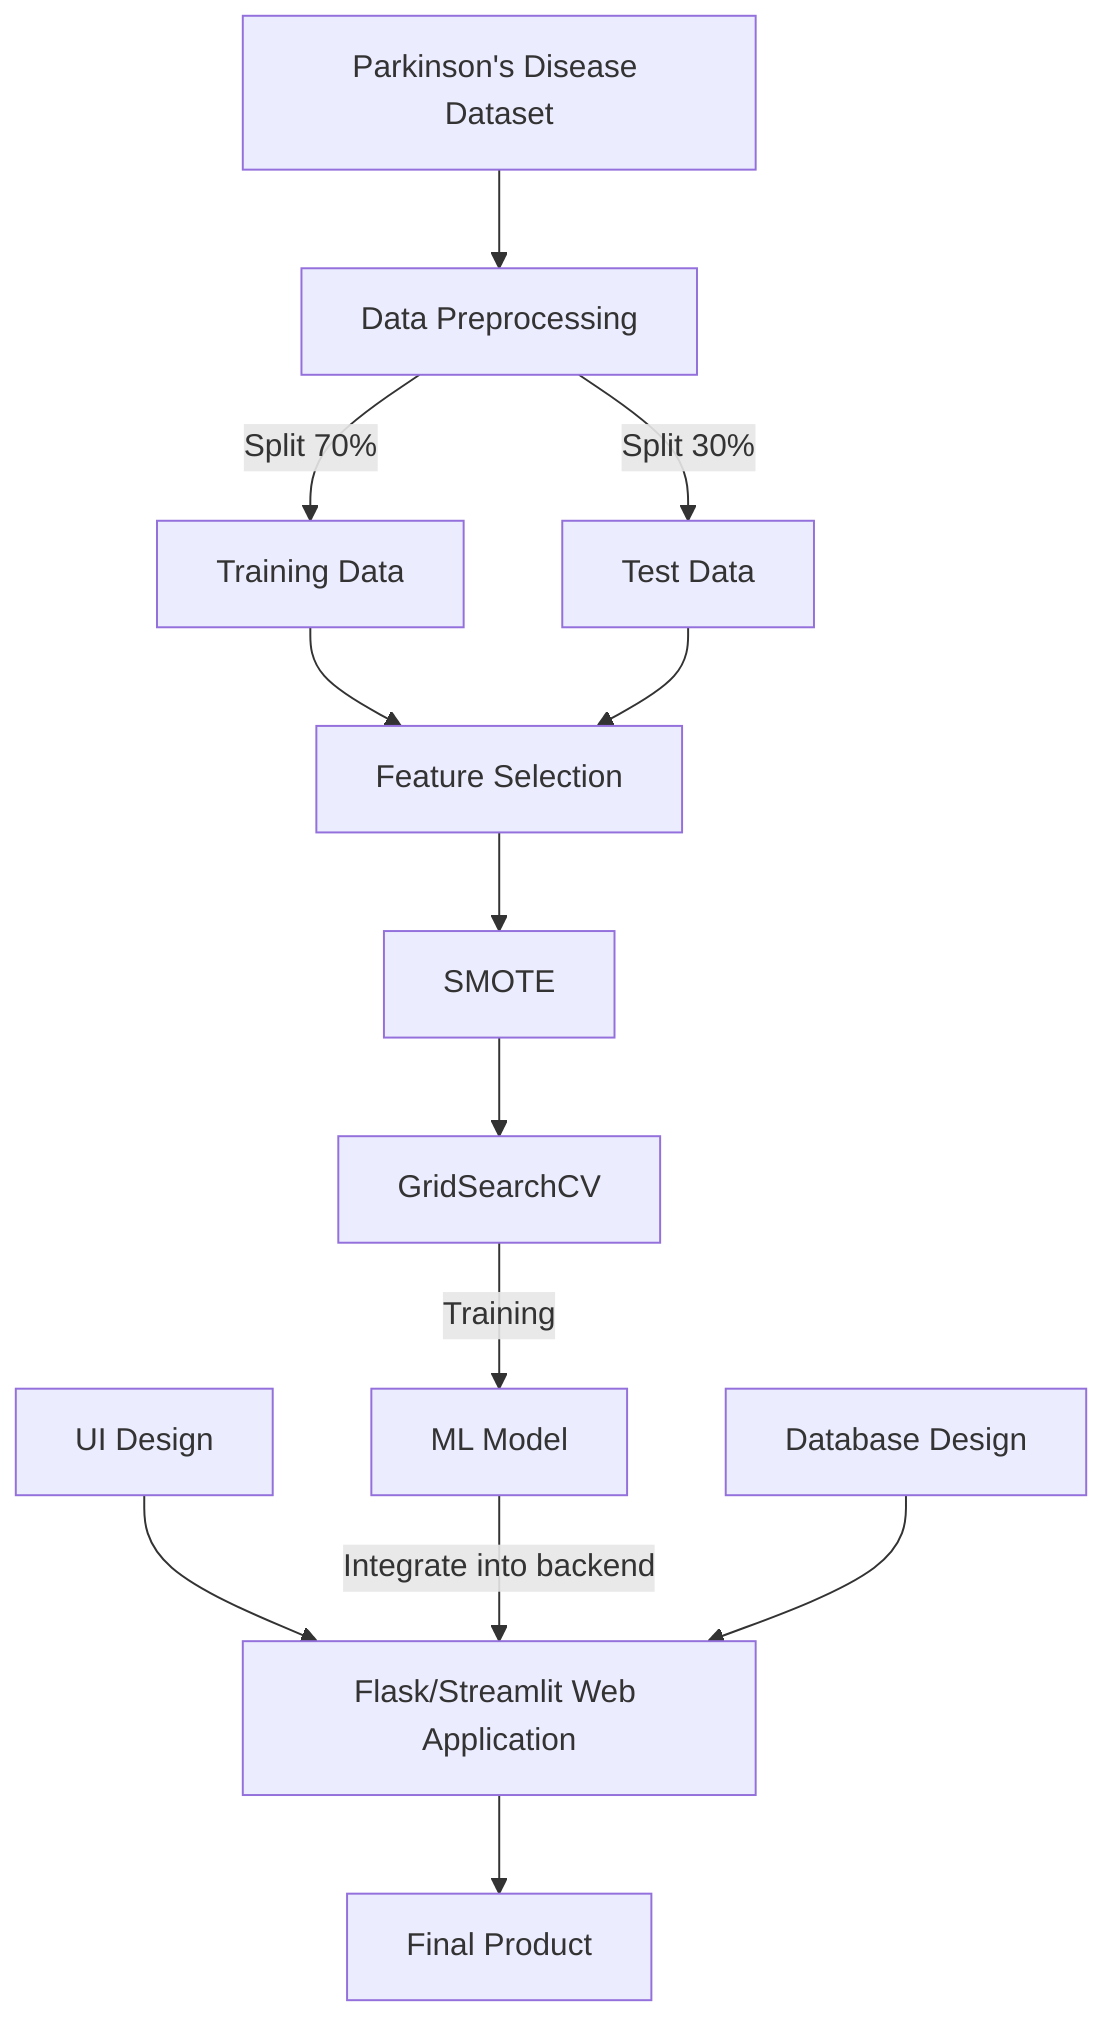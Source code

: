 graph TD
    A[Parkinson's Disease Dataset] --> B[Data Preprocessing]
    B --> |Split 70%| C[Training Data]
    B --> |Split 30%| D[Test Data]
    C --> E[Feature Selection]
    D --> E
    E --> F[SMOTE]
    F --> G[GridSearchCV]
    G --> |Training| H[ML Model]
    %% H --> I[Evaluate Model Performance]
    %% I --> J[HC People]
    %% I --> K[PD People]

    AA[UI Design] --> BB[Flask/Streamlit Web Application]
    H --> |Integrate into backend| BB
    CC[Database Design] --> BB


    BB --> DD[Final Product]